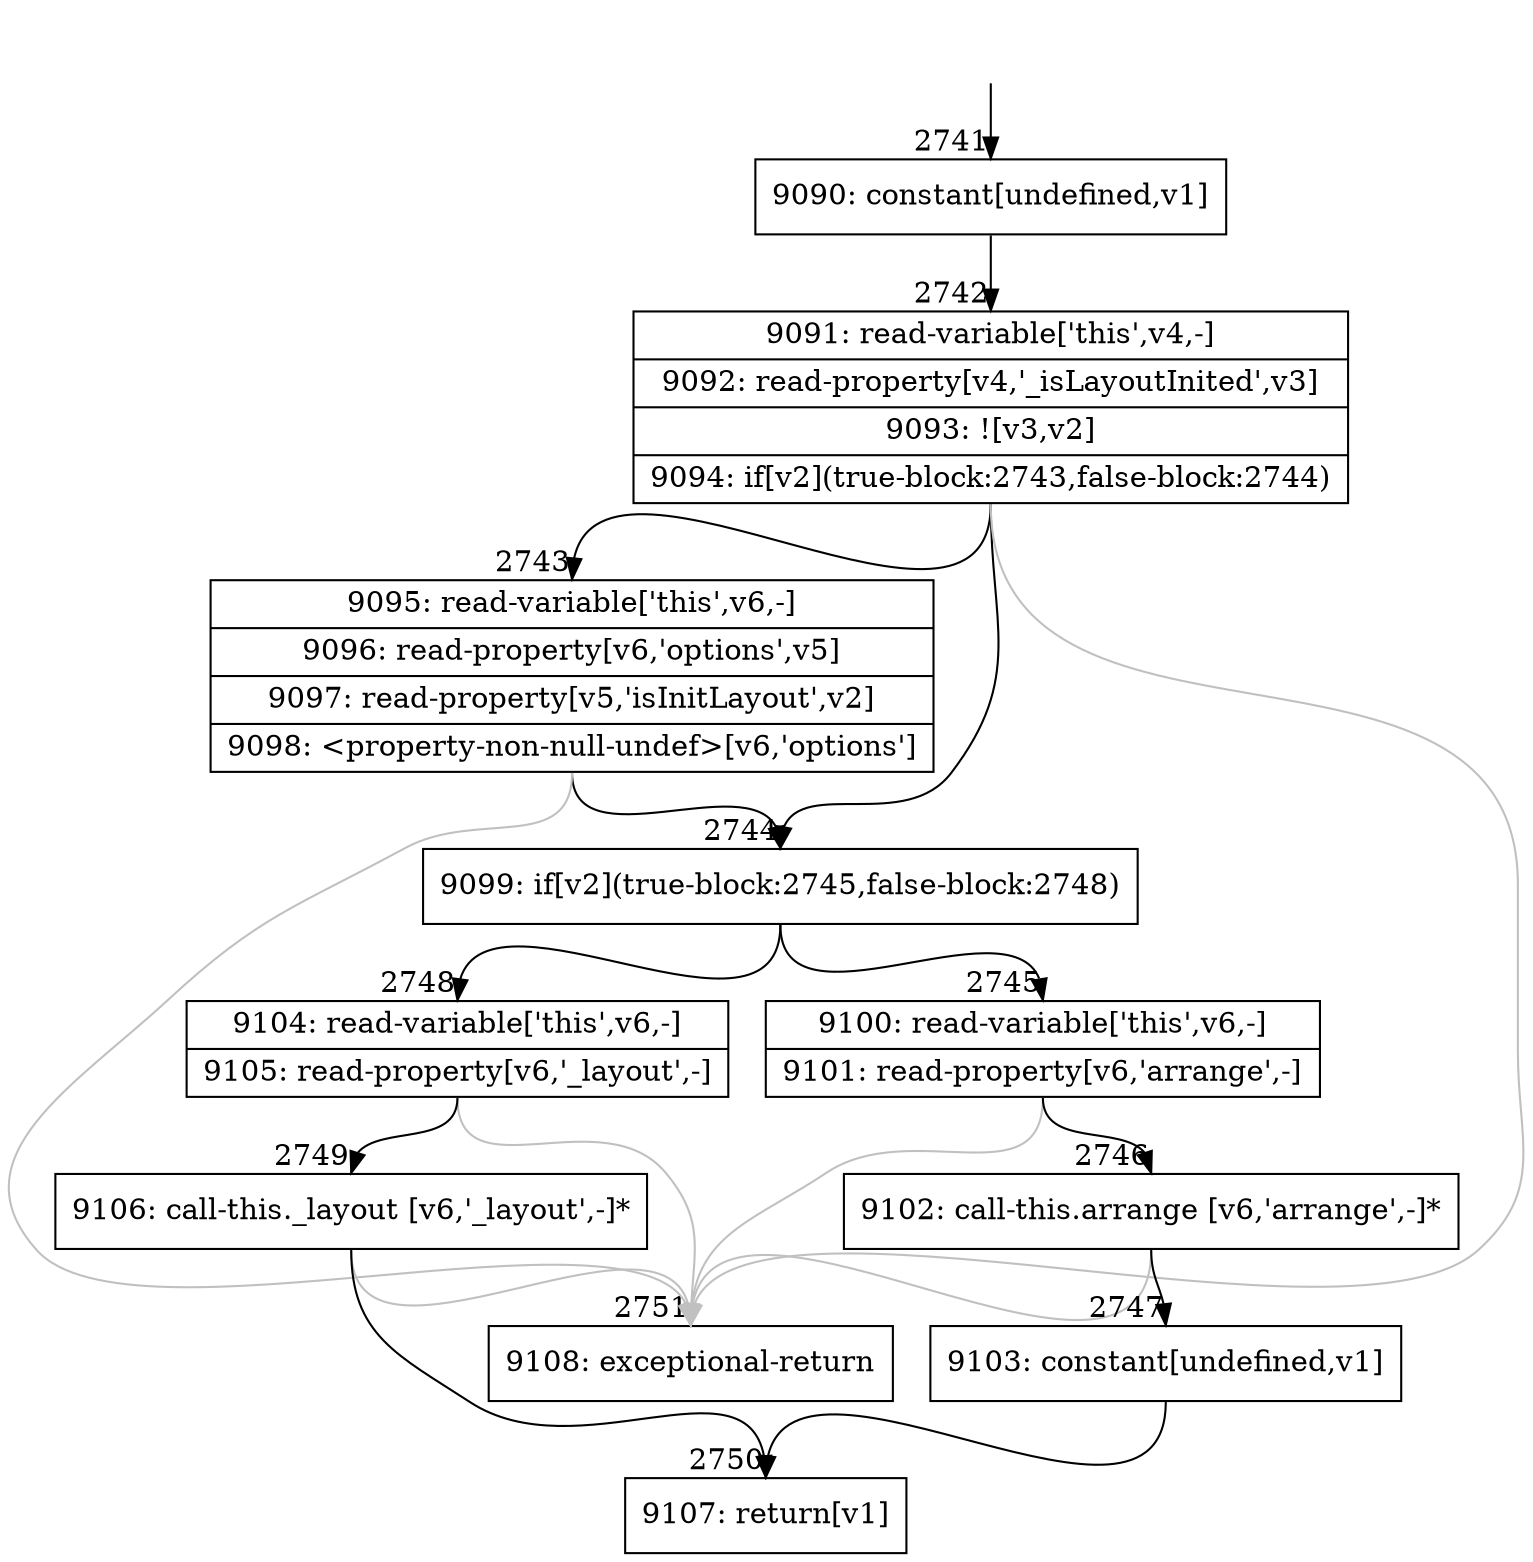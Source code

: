 digraph {
rankdir="TD"
BB_entry255[shape=none,label=""];
BB_entry255 -> BB2741 [tailport=s, headport=n, headlabel="    2741"]
BB2741 [shape=record label="{9090: constant[undefined,v1]}" ] 
BB2741 -> BB2742 [tailport=s, headport=n, headlabel="      2742"]
BB2742 [shape=record label="{9091: read-variable['this',v4,-]|9092: read-property[v4,'_isLayoutInited',v3]|9093: ![v3,v2]|9094: if[v2](true-block:2743,false-block:2744)}" ] 
BB2742 -> BB2744 [tailport=s, headport=n, headlabel="      2744"]
BB2742 -> BB2743 [tailport=s, headport=n, headlabel="      2743"]
BB2742 -> BB2751 [tailport=s, headport=n, color=gray, headlabel="      2751"]
BB2743 [shape=record label="{9095: read-variable['this',v6,-]|9096: read-property[v6,'options',v5]|9097: read-property[v5,'isInitLayout',v2]|9098: \<property-non-null-undef\>[v6,'options']}" ] 
BB2743 -> BB2744 [tailport=s, headport=n]
BB2743 -> BB2751 [tailport=s, headport=n, color=gray]
BB2744 [shape=record label="{9099: if[v2](true-block:2745,false-block:2748)}" ] 
BB2744 -> BB2745 [tailport=s, headport=n, headlabel="      2745"]
BB2744 -> BB2748 [tailport=s, headport=n, headlabel="      2748"]
BB2745 [shape=record label="{9100: read-variable['this',v6,-]|9101: read-property[v6,'arrange',-]}" ] 
BB2745 -> BB2746 [tailport=s, headport=n, headlabel="      2746"]
BB2745 -> BB2751 [tailport=s, headport=n, color=gray]
BB2746 [shape=record label="{9102: call-this.arrange [v6,'arrange',-]*}" ] 
BB2746 -> BB2747 [tailport=s, headport=n, headlabel="      2747"]
BB2746 -> BB2751 [tailport=s, headport=n, color=gray]
BB2747 [shape=record label="{9103: constant[undefined,v1]}" ] 
BB2747 -> BB2750 [tailport=s, headport=n, headlabel="      2750"]
BB2748 [shape=record label="{9104: read-variable['this',v6,-]|9105: read-property[v6,'_layout',-]}" ] 
BB2748 -> BB2749 [tailport=s, headport=n, headlabel="      2749"]
BB2748 -> BB2751 [tailport=s, headport=n, color=gray]
BB2749 [shape=record label="{9106: call-this._layout [v6,'_layout',-]*}" ] 
BB2749 -> BB2750 [tailport=s, headport=n]
BB2749 -> BB2751 [tailport=s, headport=n, color=gray]
BB2750 [shape=record label="{9107: return[v1]}" ] 
BB2751 [shape=record label="{9108: exceptional-return}" ] 
//#$~ 3790
}
